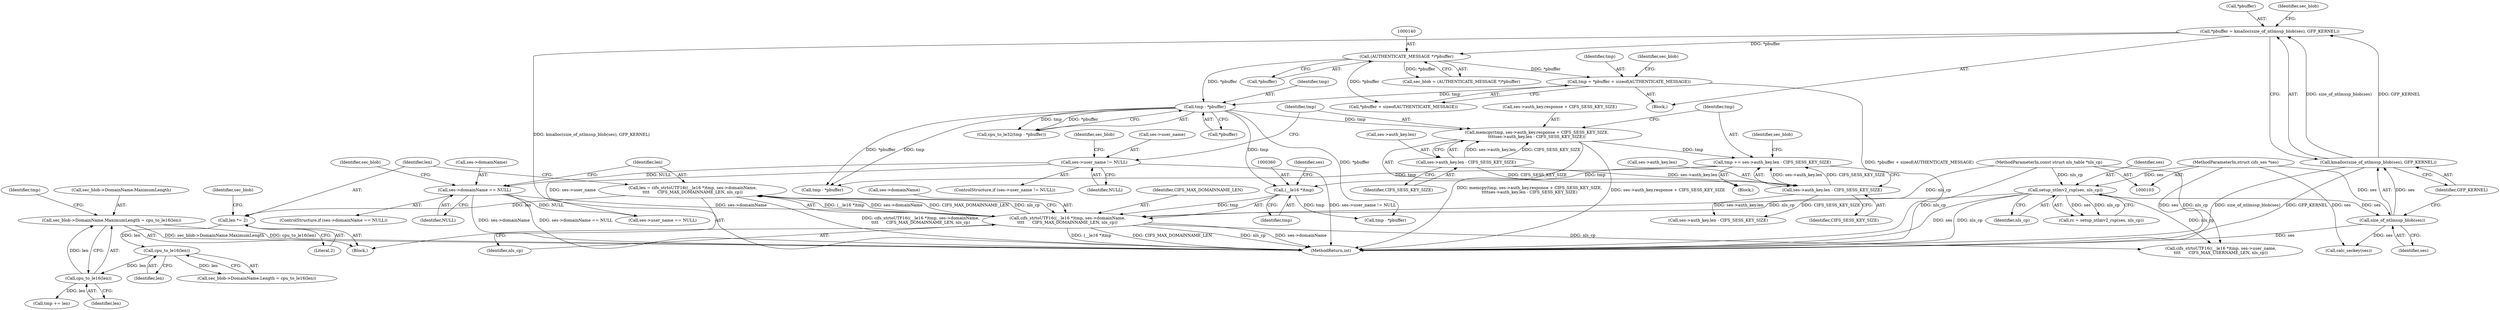 digraph "0_linux_cabfb3680f78981d26c078a26e5c748531257ebb@pointer" {
"1000389" [label="(Call,sec_blob->DomainName.MaximumLength = cpu_to_le16(len))"];
"1000395" [label="(Call,cpu_to_le16(len))"];
"1000387" [label="(Call,cpu_to_le16(len))"];
"1000367" [label="(Call,len *= 2)"];
"1000356" [label="(Call,len = cifs_strtoUTF16((__le16 *)tmp, ses->domainName,\n\t\t\t\t      CIFS_MAX_DOMAINNAME_LEN, nls_cp))"];
"1000358" [label="(Call,cifs_strtoUTF16((__le16 *)tmp, ses->domainName,\n\t\t\t\t      CIFS_MAX_DOMAINNAME_LEN, nls_cp))"];
"1000359" [label="(Call,(__le16 *)tmp)"];
"1000238" [label="(Call,tmp - *pbuffer)"];
"1000195" [label="(Call,tmp = *pbuffer + sizeof(AUTHENTICATE_MESSAGE))"];
"1000139" [label="(Call,(AUTHENTICATE_MESSAGE *)*pbuffer)"];
"1000130" [label="(Call,*pbuffer = kmalloc(size_of_ntlmssp_blob(ses), GFP_KERNEL))"];
"1000133" [label="(Call,kmalloc(size_of_ntlmssp_blob(ses), GFP_KERNEL))"];
"1000134" [label="(Call,size_of_ntlmssp_blob(ses))"];
"1000115" [label="(Call,setup_ntlmv2_rsp(ses, nls_cp))"];
"1000106" [label="(MethodParameterIn,struct cifs_ses *ses)"];
"1000107" [label="(MethodParameterIn,const struct nls_table *nls_cp)"];
"1000265" [label="(Call,tmp += ses->auth_key.len - CIFS_SESS_KEY_SIZE)"];
"1000267" [label="(Call,ses->auth_key.len - CIFS_SESS_KEY_SIZE)"];
"1000258" [label="(Call,ses->auth_key.len - CIFS_SESS_KEY_SIZE)"];
"1000249" [label="(Call,memcpy(tmp, ses->auth_key.response + CIFS_SESS_KEY_SIZE,\n\t\t\t\tses->auth_key.len - CIFS_SESS_KEY_SIZE))"];
"1000319" [label="(Call,ses->domainName == NULL)"];
"1000243" [label="(Call,ses->user_name != NULL)"];
"1000116" [label="(Identifier,ses)"];
"1000265" [label="(Call,tmp += ses->auth_key.len - CIFS_SESS_KEY_SIZE)"];
"1000259" [label="(Call,ses->auth_key.len)"];
"1000240" [label="(Call,*pbuffer)"];
"1000251" [label="(Call,ses->auth_key.response + CIFS_SESS_KEY_SIZE)"];
"1000268" [label="(Call,ses->auth_key.len)"];
"1000131" [label="(Call,*pbuffer)"];
"1000358" [label="(Call,cifs_strtoUTF16((__le16 *)tmp, ses->domainName,\n\t\t\t\t      CIFS_MAX_DOMAINNAME_LEN, nls_cp))"];
"1000362" [label="(Call,ses->domainName)"];
"1000249" [label="(Call,memcpy(tmp, ses->auth_key.response + CIFS_SESS_KEY_SIZE,\n\t\t\t\tses->auth_key.len - CIFS_SESS_KEY_SIZE))"];
"1000277" [label="(Identifier,sec_blob)"];
"1000273" [label="(Identifier,CIFS_SESS_KEY_SIZE)"];
"1000139" [label="(Call,(AUTHENTICATE_MESSAGE *)*pbuffer)"];
"1000387" [label="(Call,cpu_to_le16(len))"];
"1000258" [label="(Call,ses->auth_key.len - CIFS_SESS_KEY_SIZE)"];
"1000357" [label="(Identifier,len)"];
"1000307" [label="(Identifier,sec_blob)"];
"1000401" [label="(Call,ses->user_name == NULL)"];
"1000398" [label="(Identifier,tmp)"];
"1000366" [label="(Identifier,nls_cp)"];
"1000356" [label="(Call,len = cifs_strtoUTF16((__le16 *)tmp, ses->domainName,\n\t\t\t\t      CIFS_MAX_DOMAINNAME_LEN, nls_cp))"];
"1000373" [label="(Identifier,sec_blob)"];
"1000197" [label="(Call,*pbuffer + sizeof(AUTHENTICATE_MESSAGE))"];
"1000395" [label="(Call,cpu_to_le16(len))"];
"1000204" [label="(Identifier,sec_blob)"];
"1000369" [label="(Literal,2)"];
"1000195" [label="(Call,tmp = *pbuffer + sizeof(AUTHENTICATE_MESSAGE))"];
"1000248" [label="(Block,)"];
"1000606" [label="(MethodReturn,int)"];
"1000365" [label="(Identifier,CIFS_MAX_DOMAINNAME_LEN)"];
"1000397" [label="(Call,tmp += len)"];
"1000281" [label="(Call,ses->auth_key.len - CIFS_SESS_KEY_SIZE)"];
"1000319" [label="(Call,ses->domainName == NULL)"];
"1000136" [label="(Identifier,GFP_KERNEL)"];
"1000134" [label="(Call,size_of_ntlmssp_blob(ses))"];
"1000239" [label="(Identifier,tmp)"];
"1000141" [label="(Call,*pbuffer)"];
"1000135" [label="(Identifier,ses)"];
"1000113" [label="(Call,rc = setup_ntlmv2_rsp(ses, nls_cp))"];
"1000361" [label="(Identifier,tmp)"];
"1000377" [label="(Call,tmp - *pbuffer)"];
"1000108" [label="(Block,)"];
"1000137" [label="(Call,sec_blob = (AUTHENTICATE_MESSAGE *)*pbuffer)"];
"1000359" [label="(Call,(__le16 *)tmp)"];
"1000267" [label="(Call,ses->auth_key.len - CIFS_SESS_KEY_SIZE)"];
"1000130" [label="(Call,*pbuffer = kmalloc(size_of_ntlmssp_blob(ses), GFP_KERNEL))"];
"1000115" [label="(Call,setup_ntlmv2_rsp(ses, nls_cp))"];
"1000389" [label="(Call,sec_blob->DomainName.MaximumLength = cpu_to_le16(len))"];
"1000138" [label="(Identifier,sec_blob)"];
"1000244" [label="(Call,ses->user_name)"];
"1000196" [label="(Identifier,tmp)"];
"1000368" [label="(Identifier,len)"];
"1000243" [label="(Call,ses->user_name != NULL)"];
"1000247" [label="(Identifier,NULL)"];
"1000328" [label="(Identifier,sec_blob)"];
"1000381" [label="(Call,sec_blob->DomainName.Length = cpu_to_le16(len))"];
"1000363" [label="(Identifier,ses)"];
"1000528" [label="(Call,calc_seckey(ses))"];
"1000238" [label="(Call,tmp - *pbuffer)"];
"1000323" [label="(Identifier,NULL)"];
"1000107" [label="(MethodParameterIn,const struct nls_table *nls_cp)"];
"1000133" [label="(Call,kmalloc(size_of_ntlmssp_blob(ses), GFP_KERNEL))"];
"1000242" [label="(ControlStructure,if (ses->user_name != NULL))"];
"1000237" [label="(Call,cpu_to_le32(tmp - *pbuffer))"];
"1000250" [label="(Identifier,tmp)"];
"1000318" [label="(ControlStructure,if (ses->domainName == NULL))"];
"1000367" [label="(Call,len *= 2)"];
"1000264" [label="(Identifier,CIFS_SESS_KEY_SIZE)"];
"1000354" [label="(Block,)"];
"1000332" [label="(Call,tmp - *pbuffer)"];
"1000440" [label="(Call,cifs_strtoUTF16((__le16 *)tmp, ses->user_name,\n\t\t\t\t      CIFS_MAX_USERNAME_LEN, nls_cp))"];
"1000388" [label="(Identifier,len)"];
"1000320" [label="(Call,ses->domainName)"];
"1000106" [label="(MethodParameterIn,struct cifs_ses *ses)"];
"1000390" [label="(Call,sec_blob->DomainName.MaximumLength)"];
"1000266" [label="(Identifier,tmp)"];
"1000396" [label="(Identifier,len)"];
"1000117" [label="(Identifier,nls_cp)"];
"1000389" -> "1000354"  [label="AST: "];
"1000389" -> "1000395"  [label="CFG: "];
"1000390" -> "1000389"  [label="AST: "];
"1000395" -> "1000389"  [label="AST: "];
"1000398" -> "1000389"  [label="CFG: "];
"1000389" -> "1000606"  [label="DDG: sec_blob->DomainName.MaximumLength"];
"1000389" -> "1000606"  [label="DDG: cpu_to_le16(len)"];
"1000395" -> "1000389"  [label="DDG: len"];
"1000395" -> "1000396"  [label="CFG: "];
"1000396" -> "1000395"  [label="AST: "];
"1000387" -> "1000395"  [label="DDG: len"];
"1000395" -> "1000397"  [label="DDG: len"];
"1000387" -> "1000381"  [label="AST: "];
"1000387" -> "1000388"  [label="CFG: "];
"1000388" -> "1000387"  [label="AST: "];
"1000381" -> "1000387"  [label="CFG: "];
"1000387" -> "1000381"  [label="DDG: len"];
"1000367" -> "1000387"  [label="DDG: len"];
"1000367" -> "1000354"  [label="AST: "];
"1000367" -> "1000369"  [label="CFG: "];
"1000368" -> "1000367"  [label="AST: "];
"1000369" -> "1000367"  [label="AST: "];
"1000373" -> "1000367"  [label="CFG: "];
"1000356" -> "1000367"  [label="DDG: len"];
"1000356" -> "1000354"  [label="AST: "];
"1000356" -> "1000358"  [label="CFG: "];
"1000357" -> "1000356"  [label="AST: "];
"1000358" -> "1000356"  [label="AST: "];
"1000368" -> "1000356"  [label="CFG: "];
"1000356" -> "1000606"  [label="DDG: cifs_strtoUTF16((__le16 *)tmp, ses->domainName,\n\t\t\t\t      CIFS_MAX_DOMAINNAME_LEN, nls_cp)"];
"1000358" -> "1000356"  [label="DDG: (__le16 *)tmp"];
"1000358" -> "1000356"  [label="DDG: ses->domainName"];
"1000358" -> "1000356"  [label="DDG: CIFS_MAX_DOMAINNAME_LEN"];
"1000358" -> "1000356"  [label="DDG: nls_cp"];
"1000358" -> "1000366"  [label="CFG: "];
"1000359" -> "1000358"  [label="AST: "];
"1000362" -> "1000358"  [label="AST: "];
"1000365" -> "1000358"  [label="AST: "];
"1000366" -> "1000358"  [label="AST: "];
"1000358" -> "1000606"  [label="DDG: CIFS_MAX_DOMAINNAME_LEN"];
"1000358" -> "1000606"  [label="DDG: nls_cp"];
"1000358" -> "1000606"  [label="DDG: ses->domainName"];
"1000358" -> "1000606"  [label="DDG: (__le16 *)tmp"];
"1000359" -> "1000358"  [label="DDG: tmp"];
"1000319" -> "1000358"  [label="DDG: ses->domainName"];
"1000115" -> "1000358"  [label="DDG: nls_cp"];
"1000107" -> "1000358"  [label="DDG: nls_cp"];
"1000358" -> "1000440"  [label="DDG: nls_cp"];
"1000359" -> "1000361"  [label="CFG: "];
"1000360" -> "1000359"  [label="AST: "];
"1000361" -> "1000359"  [label="AST: "];
"1000363" -> "1000359"  [label="CFG: "];
"1000238" -> "1000359"  [label="DDG: tmp"];
"1000265" -> "1000359"  [label="DDG: tmp"];
"1000359" -> "1000377"  [label="DDG: tmp"];
"1000238" -> "1000237"  [label="AST: "];
"1000238" -> "1000240"  [label="CFG: "];
"1000239" -> "1000238"  [label="AST: "];
"1000240" -> "1000238"  [label="AST: "];
"1000237" -> "1000238"  [label="CFG: "];
"1000238" -> "1000237"  [label="DDG: tmp"];
"1000238" -> "1000237"  [label="DDG: *pbuffer"];
"1000195" -> "1000238"  [label="DDG: tmp"];
"1000139" -> "1000238"  [label="DDG: *pbuffer"];
"1000238" -> "1000249"  [label="DDG: tmp"];
"1000238" -> "1000332"  [label="DDG: tmp"];
"1000238" -> "1000332"  [label="DDG: *pbuffer"];
"1000238" -> "1000377"  [label="DDG: *pbuffer"];
"1000195" -> "1000108"  [label="AST: "];
"1000195" -> "1000197"  [label="CFG: "];
"1000196" -> "1000195"  [label="AST: "];
"1000197" -> "1000195"  [label="AST: "];
"1000204" -> "1000195"  [label="CFG: "];
"1000195" -> "1000606"  [label="DDG: *pbuffer + sizeof(AUTHENTICATE_MESSAGE)"];
"1000139" -> "1000195"  [label="DDG: *pbuffer"];
"1000139" -> "1000137"  [label="AST: "];
"1000139" -> "1000141"  [label="CFG: "];
"1000140" -> "1000139"  [label="AST: "];
"1000141" -> "1000139"  [label="AST: "];
"1000137" -> "1000139"  [label="CFG: "];
"1000139" -> "1000137"  [label="DDG: *pbuffer"];
"1000130" -> "1000139"  [label="DDG: *pbuffer"];
"1000139" -> "1000197"  [label="DDG: *pbuffer"];
"1000130" -> "1000108"  [label="AST: "];
"1000130" -> "1000133"  [label="CFG: "];
"1000131" -> "1000130"  [label="AST: "];
"1000133" -> "1000130"  [label="AST: "];
"1000138" -> "1000130"  [label="CFG: "];
"1000130" -> "1000606"  [label="DDG: kmalloc(size_of_ntlmssp_blob(ses), GFP_KERNEL)"];
"1000133" -> "1000130"  [label="DDG: size_of_ntlmssp_blob(ses)"];
"1000133" -> "1000130"  [label="DDG: GFP_KERNEL"];
"1000133" -> "1000136"  [label="CFG: "];
"1000134" -> "1000133"  [label="AST: "];
"1000136" -> "1000133"  [label="AST: "];
"1000133" -> "1000606"  [label="DDG: size_of_ntlmssp_blob(ses)"];
"1000133" -> "1000606"  [label="DDG: GFP_KERNEL"];
"1000134" -> "1000133"  [label="DDG: ses"];
"1000134" -> "1000135"  [label="CFG: "];
"1000135" -> "1000134"  [label="AST: "];
"1000136" -> "1000134"  [label="CFG: "];
"1000134" -> "1000606"  [label="DDG: ses"];
"1000115" -> "1000134"  [label="DDG: ses"];
"1000106" -> "1000134"  [label="DDG: ses"];
"1000134" -> "1000528"  [label="DDG: ses"];
"1000115" -> "1000113"  [label="AST: "];
"1000115" -> "1000117"  [label="CFG: "];
"1000116" -> "1000115"  [label="AST: "];
"1000117" -> "1000115"  [label="AST: "];
"1000113" -> "1000115"  [label="CFG: "];
"1000115" -> "1000606"  [label="DDG: nls_cp"];
"1000115" -> "1000606"  [label="DDG: ses"];
"1000115" -> "1000113"  [label="DDG: ses"];
"1000115" -> "1000113"  [label="DDG: nls_cp"];
"1000106" -> "1000115"  [label="DDG: ses"];
"1000107" -> "1000115"  [label="DDG: nls_cp"];
"1000115" -> "1000440"  [label="DDG: nls_cp"];
"1000106" -> "1000103"  [label="AST: "];
"1000106" -> "1000606"  [label="DDG: ses"];
"1000106" -> "1000528"  [label="DDG: ses"];
"1000107" -> "1000103"  [label="AST: "];
"1000107" -> "1000606"  [label="DDG: nls_cp"];
"1000107" -> "1000440"  [label="DDG: nls_cp"];
"1000265" -> "1000248"  [label="AST: "];
"1000265" -> "1000267"  [label="CFG: "];
"1000266" -> "1000265"  [label="AST: "];
"1000267" -> "1000265"  [label="AST: "];
"1000277" -> "1000265"  [label="CFG: "];
"1000267" -> "1000265"  [label="DDG: ses->auth_key.len"];
"1000267" -> "1000265"  [label="DDG: CIFS_SESS_KEY_SIZE"];
"1000249" -> "1000265"  [label="DDG: tmp"];
"1000265" -> "1000332"  [label="DDG: tmp"];
"1000267" -> "1000273"  [label="CFG: "];
"1000268" -> "1000267"  [label="AST: "];
"1000273" -> "1000267"  [label="AST: "];
"1000258" -> "1000267"  [label="DDG: ses->auth_key.len"];
"1000258" -> "1000267"  [label="DDG: CIFS_SESS_KEY_SIZE"];
"1000267" -> "1000281"  [label="DDG: ses->auth_key.len"];
"1000267" -> "1000281"  [label="DDG: CIFS_SESS_KEY_SIZE"];
"1000258" -> "1000249"  [label="AST: "];
"1000258" -> "1000264"  [label="CFG: "];
"1000259" -> "1000258"  [label="AST: "];
"1000264" -> "1000258"  [label="AST: "];
"1000249" -> "1000258"  [label="CFG: "];
"1000258" -> "1000249"  [label="DDG: ses->auth_key.len"];
"1000258" -> "1000249"  [label="DDG: CIFS_SESS_KEY_SIZE"];
"1000249" -> "1000248"  [label="AST: "];
"1000250" -> "1000249"  [label="AST: "];
"1000251" -> "1000249"  [label="AST: "];
"1000266" -> "1000249"  [label="CFG: "];
"1000249" -> "1000606"  [label="DDG: ses->auth_key.response + CIFS_SESS_KEY_SIZE"];
"1000249" -> "1000606"  [label="DDG: memcpy(tmp, ses->auth_key.response + CIFS_SESS_KEY_SIZE,\n\t\t\t\tses->auth_key.len - CIFS_SESS_KEY_SIZE)"];
"1000319" -> "1000318"  [label="AST: "];
"1000319" -> "1000323"  [label="CFG: "];
"1000320" -> "1000319"  [label="AST: "];
"1000323" -> "1000319"  [label="AST: "];
"1000328" -> "1000319"  [label="CFG: "];
"1000357" -> "1000319"  [label="CFG: "];
"1000319" -> "1000606"  [label="DDG: ses->domainName == NULL"];
"1000319" -> "1000606"  [label="DDG: ses->domainName"];
"1000243" -> "1000319"  [label="DDG: NULL"];
"1000319" -> "1000401"  [label="DDG: NULL"];
"1000243" -> "1000242"  [label="AST: "];
"1000243" -> "1000247"  [label="CFG: "];
"1000244" -> "1000243"  [label="AST: "];
"1000247" -> "1000243"  [label="AST: "];
"1000250" -> "1000243"  [label="CFG: "];
"1000307" -> "1000243"  [label="CFG: "];
"1000243" -> "1000606"  [label="DDG: ses->user_name != NULL"];
"1000243" -> "1000401"  [label="DDG: ses->user_name"];
}
